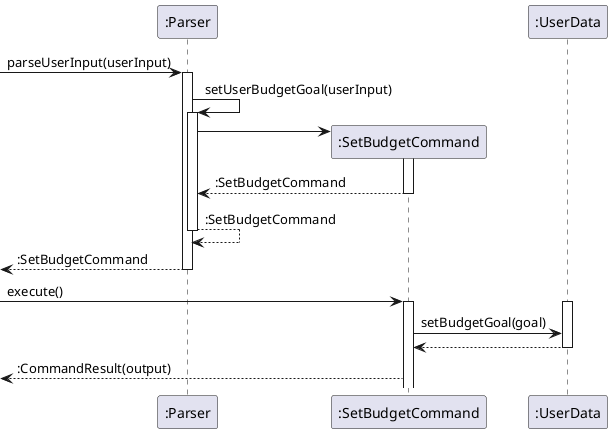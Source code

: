 @startuml
participant ":Parser" as Parser
participant ":SetBudgetCommand" as SetBudgetCommand
participant ":UserData" as UserData

[-> Parser : parseUserInput(userInput)
activate Parser
Parser -> Parser : setUserBudgetGoal(userInput)
activate Parser
create SetBudgetCommand
Parser -> SetBudgetCommand
activate SetBudgetCommand
SetBudgetCommand --> Parser : :SetBudgetCommand
deactivate SetBudgetCommand
Parser --> Parser : :SetBudgetCommand
deactivate Parser
Parser -->[ : :SetBudgetCommand

deactivate Parser
[-> SetBudgetCommand : execute()
activate SetBudgetCommand
activate UserData
SetBudgetCommand -> UserData : setBudgetGoal(goal)
UserData --> SetBudgetCommand
deactivate UserData
SetBudgetCommand -->[ : :CommandResult(output)

@enduml
